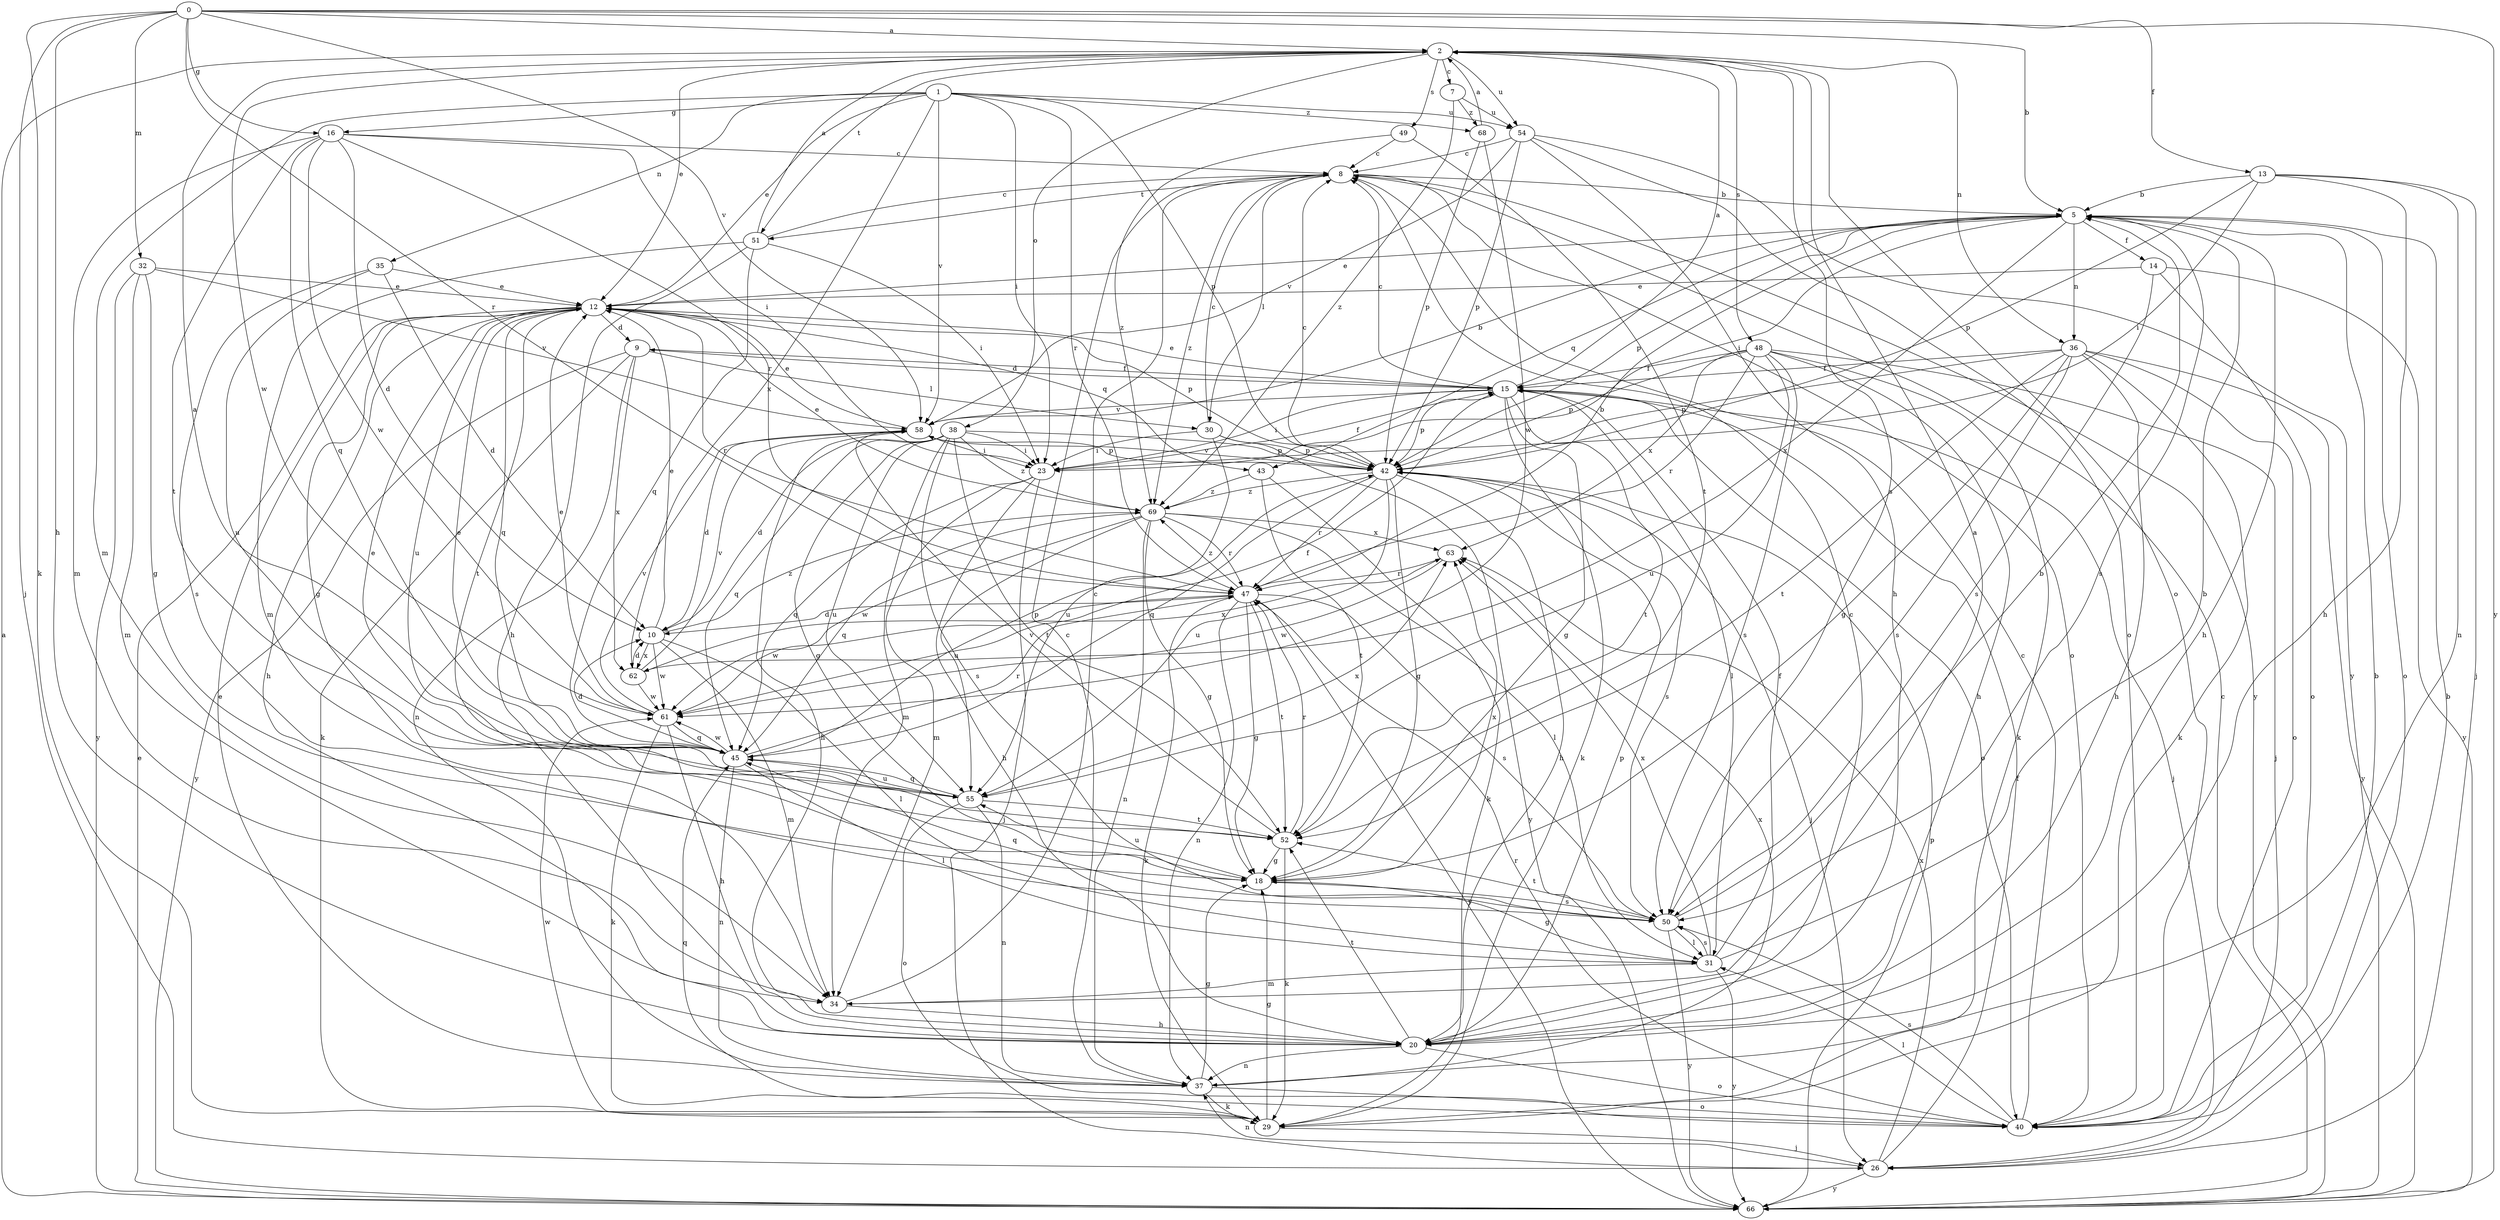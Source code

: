 strict digraph  {
0;
1;
2;
5;
7;
8;
9;
10;
12;
13;
14;
15;
16;
18;
20;
23;
26;
29;
30;
31;
32;
34;
35;
36;
37;
38;
40;
42;
43;
45;
47;
48;
49;
50;
51;
52;
54;
55;
58;
61;
62;
63;
66;
68;
69;
0 -> 2  [label=a];
0 -> 5  [label=b];
0 -> 13  [label=f];
0 -> 16  [label=g];
0 -> 20  [label=h];
0 -> 26  [label=j];
0 -> 29  [label=k];
0 -> 32  [label=m];
0 -> 47  [label=r];
0 -> 58  [label=v];
0 -> 66  [label=y];
1 -> 12  [label=e];
1 -> 16  [label=g];
1 -> 23  [label=i];
1 -> 34  [label=m];
1 -> 35  [label=n];
1 -> 42  [label=p];
1 -> 47  [label=r];
1 -> 54  [label=u];
1 -> 58  [label=v];
1 -> 62  [label=x];
1 -> 68  [label=z];
2 -> 7  [label=c];
2 -> 12  [label=e];
2 -> 36  [label=n];
2 -> 38  [label=o];
2 -> 40  [label=o];
2 -> 48  [label=s];
2 -> 49  [label=s];
2 -> 50  [label=s];
2 -> 51  [label=t];
2 -> 54  [label=u];
2 -> 61  [label=w];
5 -> 12  [label=e];
5 -> 14  [label=f];
5 -> 20  [label=h];
5 -> 23  [label=i];
5 -> 36  [label=n];
5 -> 40  [label=o];
5 -> 42  [label=p];
5 -> 43  [label=q];
5 -> 50  [label=s];
5 -> 62  [label=x];
7 -> 54  [label=u];
7 -> 68  [label=z];
7 -> 69  [label=z];
8 -> 5  [label=b];
8 -> 30  [label=l];
8 -> 40  [label=o];
8 -> 51  [label=t];
8 -> 66  [label=y];
8 -> 69  [label=z];
9 -> 15  [label=f];
9 -> 29  [label=k];
9 -> 30  [label=l];
9 -> 37  [label=n];
9 -> 62  [label=x];
9 -> 66  [label=y];
10 -> 12  [label=e];
10 -> 31  [label=l];
10 -> 34  [label=m];
10 -> 61  [label=w];
10 -> 62  [label=x];
10 -> 69  [label=z];
12 -> 9  [label=d];
12 -> 18  [label=g];
12 -> 20  [label=h];
12 -> 42  [label=p];
12 -> 43  [label=q];
12 -> 45  [label=q];
12 -> 47  [label=r];
12 -> 52  [label=t];
12 -> 55  [label=u];
13 -> 5  [label=b];
13 -> 20  [label=h];
13 -> 23  [label=i];
13 -> 26  [label=j];
13 -> 37  [label=n];
13 -> 42  [label=p];
14 -> 12  [label=e];
14 -> 40  [label=o];
14 -> 50  [label=s];
14 -> 66  [label=y];
15 -> 2  [label=a];
15 -> 8  [label=c];
15 -> 9  [label=d];
15 -> 12  [label=e];
15 -> 18  [label=g];
15 -> 23  [label=i];
15 -> 26  [label=j];
15 -> 29  [label=k];
15 -> 31  [label=l];
15 -> 40  [label=o];
15 -> 42  [label=p];
15 -> 52  [label=t];
15 -> 58  [label=v];
16 -> 8  [label=c];
16 -> 10  [label=d];
16 -> 23  [label=i];
16 -> 34  [label=m];
16 -> 45  [label=q];
16 -> 47  [label=r];
16 -> 52  [label=t];
16 -> 61  [label=w];
18 -> 50  [label=s];
18 -> 55  [label=u];
18 -> 63  [label=x];
20 -> 8  [label=c];
20 -> 37  [label=n];
20 -> 40  [label=o];
20 -> 42  [label=p];
20 -> 52  [label=t];
23 -> 15  [label=f];
23 -> 20  [label=h];
23 -> 26  [label=j];
23 -> 34  [label=m];
23 -> 45  [label=q];
26 -> 5  [label=b];
26 -> 15  [label=f];
26 -> 37  [label=n];
26 -> 63  [label=x];
26 -> 66  [label=y];
29 -> 18  [label=g];
29 -> 26  [label=j];
29 -> 61  [label=w];
30 -> 8  [label=c];
30 -> 23  [label=i];
30 -> 42  [label=p];
30 -> 55  [label=u];
30 -> 66  [label=y];
31 -> 5  [label=b];
31 -> 15  [label=f];
31 -> 18  [label=g];
31 -> 34  [label=m];
31 -> 50  [label=s];
31 -> 63  [label=x];
31 -> 66  [label=y];
32 -> 12  [label=e];
32 -> 18  [label=g];
32 -> 34  [label=m];
32 -> 58  [label=v];
32 -> 66  [label=y];
34 -> 2  [label=a];
34 -> 8  [label=c];
34 -> 20  [label=h];
35 -> 10  [label=d];
35 -> 12  [label=e];
35 -> 50  [label=s];
35 -> 55  [label=u];
36 -> 15  [label=f];
36 -> 18  [label=g];
36 -> 20  [label=h];
36 -> 29  [label=k];
36 -> 40  [label=o];
36 -> 42  [label=p];
36 -> 50  [label=s];
36 -> 52  [label=t];
36 -> 66  [label=y];
37 -> 8  [label=c];
37 -> 12  [label=e];
37 -> 18  [label=g];
37 -> 29  [label=k];
37 -> 40  [label=o];
37 -> 63  [label=x];
38 -> 10  [label=d];
38 -> 18  [label=g];
38 -> 23  [label=i];
38 -> 34  [label=m];
38 -> 42  [label=p];
38 -> 45  [label=q];
38 -> 50  [label=s];
38 -> 52  [label=t];
38 -> 55  [label=u];
38 -> 69  [label=z];
40 -> 5  [label=b];
40 -> 8  [label=c];
40 -> 31  [label=l];
40 -> 45  [label=q];
40 -> 47  [label=r];
40 -> 50  [label=s];
42 -> 8  [label=c];
42 -> 18  [label=g];
42 -> 20  [label=h];
42 -> 26  [label=j];
42 -> 45  [label=q];
42 -> 47  [label=r];
42 -> 50  [label=s];
42 -> 55  [label=u];
42 -> 58  [label=v];
42 -> 69  [label=z];
43 -> 29  [label=k];
43 -> 52  [label=t];
43 -> 69  [label=z];
45 -> 2  [label=a];
45 -> 10  [label=d];
45 -> 12  [label=e];
45 -> 31  [label=l];
45 -> 37  [label=n];
45 -> 42  [label=p];
45 -> 47  [label=r];
45 -> 55  [label=u];
45 -> 61  [label=w];
47 -> 5  [label=b];
47 -> 10  [label=d];
47 -> 18  [label=g];
47 -> 29  [label=k];
47 -> 37  [label=n];
47 -> 50  [label=s];
47 -> 52  [label=t];
47 -> 61  [label=w];
47 -> 66  [label=y];
47 -> 69  [label=z];
48 -> 15  [label=f];
48 -> 20  [label=h];
48 -> 26  [label=j];
48 -> 29  [label=k];
48 -> 42  [label=p];
48 -> 47  [label=r];
48 -> 50  [label=s];
48 -> 55  [label=u];
48 -> 63  [label=x];
49 -> 8  [label=c];
49 -> 52  [label=t];
49 -> 69  [label=z];
50 -> 5  [label=b];
50 -> 31  [label=l];
50 -> 45  [label=q];
50 -> 52  [label=t];
50 -> 66  [label=y];
51 -> 2  [label=a];
51 -> 8  [label=c];
51 -> 20  [label=h];
51 -> 23  [label=i];
51 -> 34  [label=m];
51 -> 45  [label=q];
52 -> 18  [label=g];
52 -> 29  [label=k];
52 -> 47  [label=r];
52 -> 58  [label=v];
54 -> 8  [label=c];
54 -> 20  [label=h];
54 -> 40  [label=o];
54 -> 42  [label=p];
54 -> 58  [label=v];
54 -> 66  [label=y];
55 -> 12  [label=e];
55 -> 37  [label=n];
55 -> 40  [label=o];
55 -> 45  [label=q];
55 -> 52  [label=t];
55 -> 63  [label=x];
58 -> 5  [label=b];
58 -> 10  [label=d];
58 -> 12  [label=e];
58 -> 20  [label=h];
58 -> 23  [label=i];
58 -> 42  [label=p];
61 -> 12  [label=e];
61 -> 15  [label=f];
61 -> 20  [label=h];
61 -> 29  [label=k];
61 -> 45  [label=q];
61 -> 58  [label=v];
62 -> 10  [label=d];
62 -> 58  [label=v];
62 -> 61  [label=w];
62 -> 63  [label=x];
63 -> 47  [label=r];
63 -> 61  [label=w];
66 -> 2  [label=a];
66 -> 8  [label=c];
66 -> 12  [label=e];
66 -> 42  [label=p];
68 -> 2  [label=a];
68 -> 42  [label=p];
68 -> 61  [label=w];
69 -> 12  [label=e];
69 -> 18  [label=g];
69 -> 31  [label=l];
69 -> 37  [label=n];
69 -> 45  [label=q];
69 -> 47  [label=r];
69 -> 55  [label=u];
69 -> 61  [label=w];
69 -> 63  [label=x];
}
